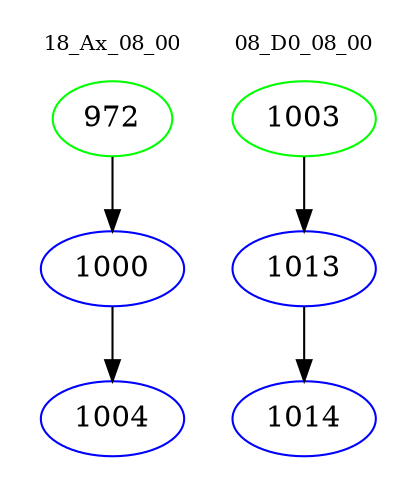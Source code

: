 digraph{
subgraph cluster_0 {
color = white
label = "18_Ax_08_00";
fontsize=10;
T0_972 [label="972", color="green"]
T0_972 -> T0_1000 [color="black"]
T0_1000 [label="1000", color="blue"]
T0_1000 -> T0_1004 [color="black"]
T0_1004 [label="1004", color="blue"]
}
subgraph cluster_1 {
color = white
label = "08_D0_08_00";
fontsize=10;
T1_1003 [label="1003", color="green"]
T1_1003 -> T1_1013 [color="black"]
T1_1013 [label="1013", color="blue"]
T1_1013 -> T1_1014 [color="black"]
T1_1014 [label="1014", color="blue"]
}
}
